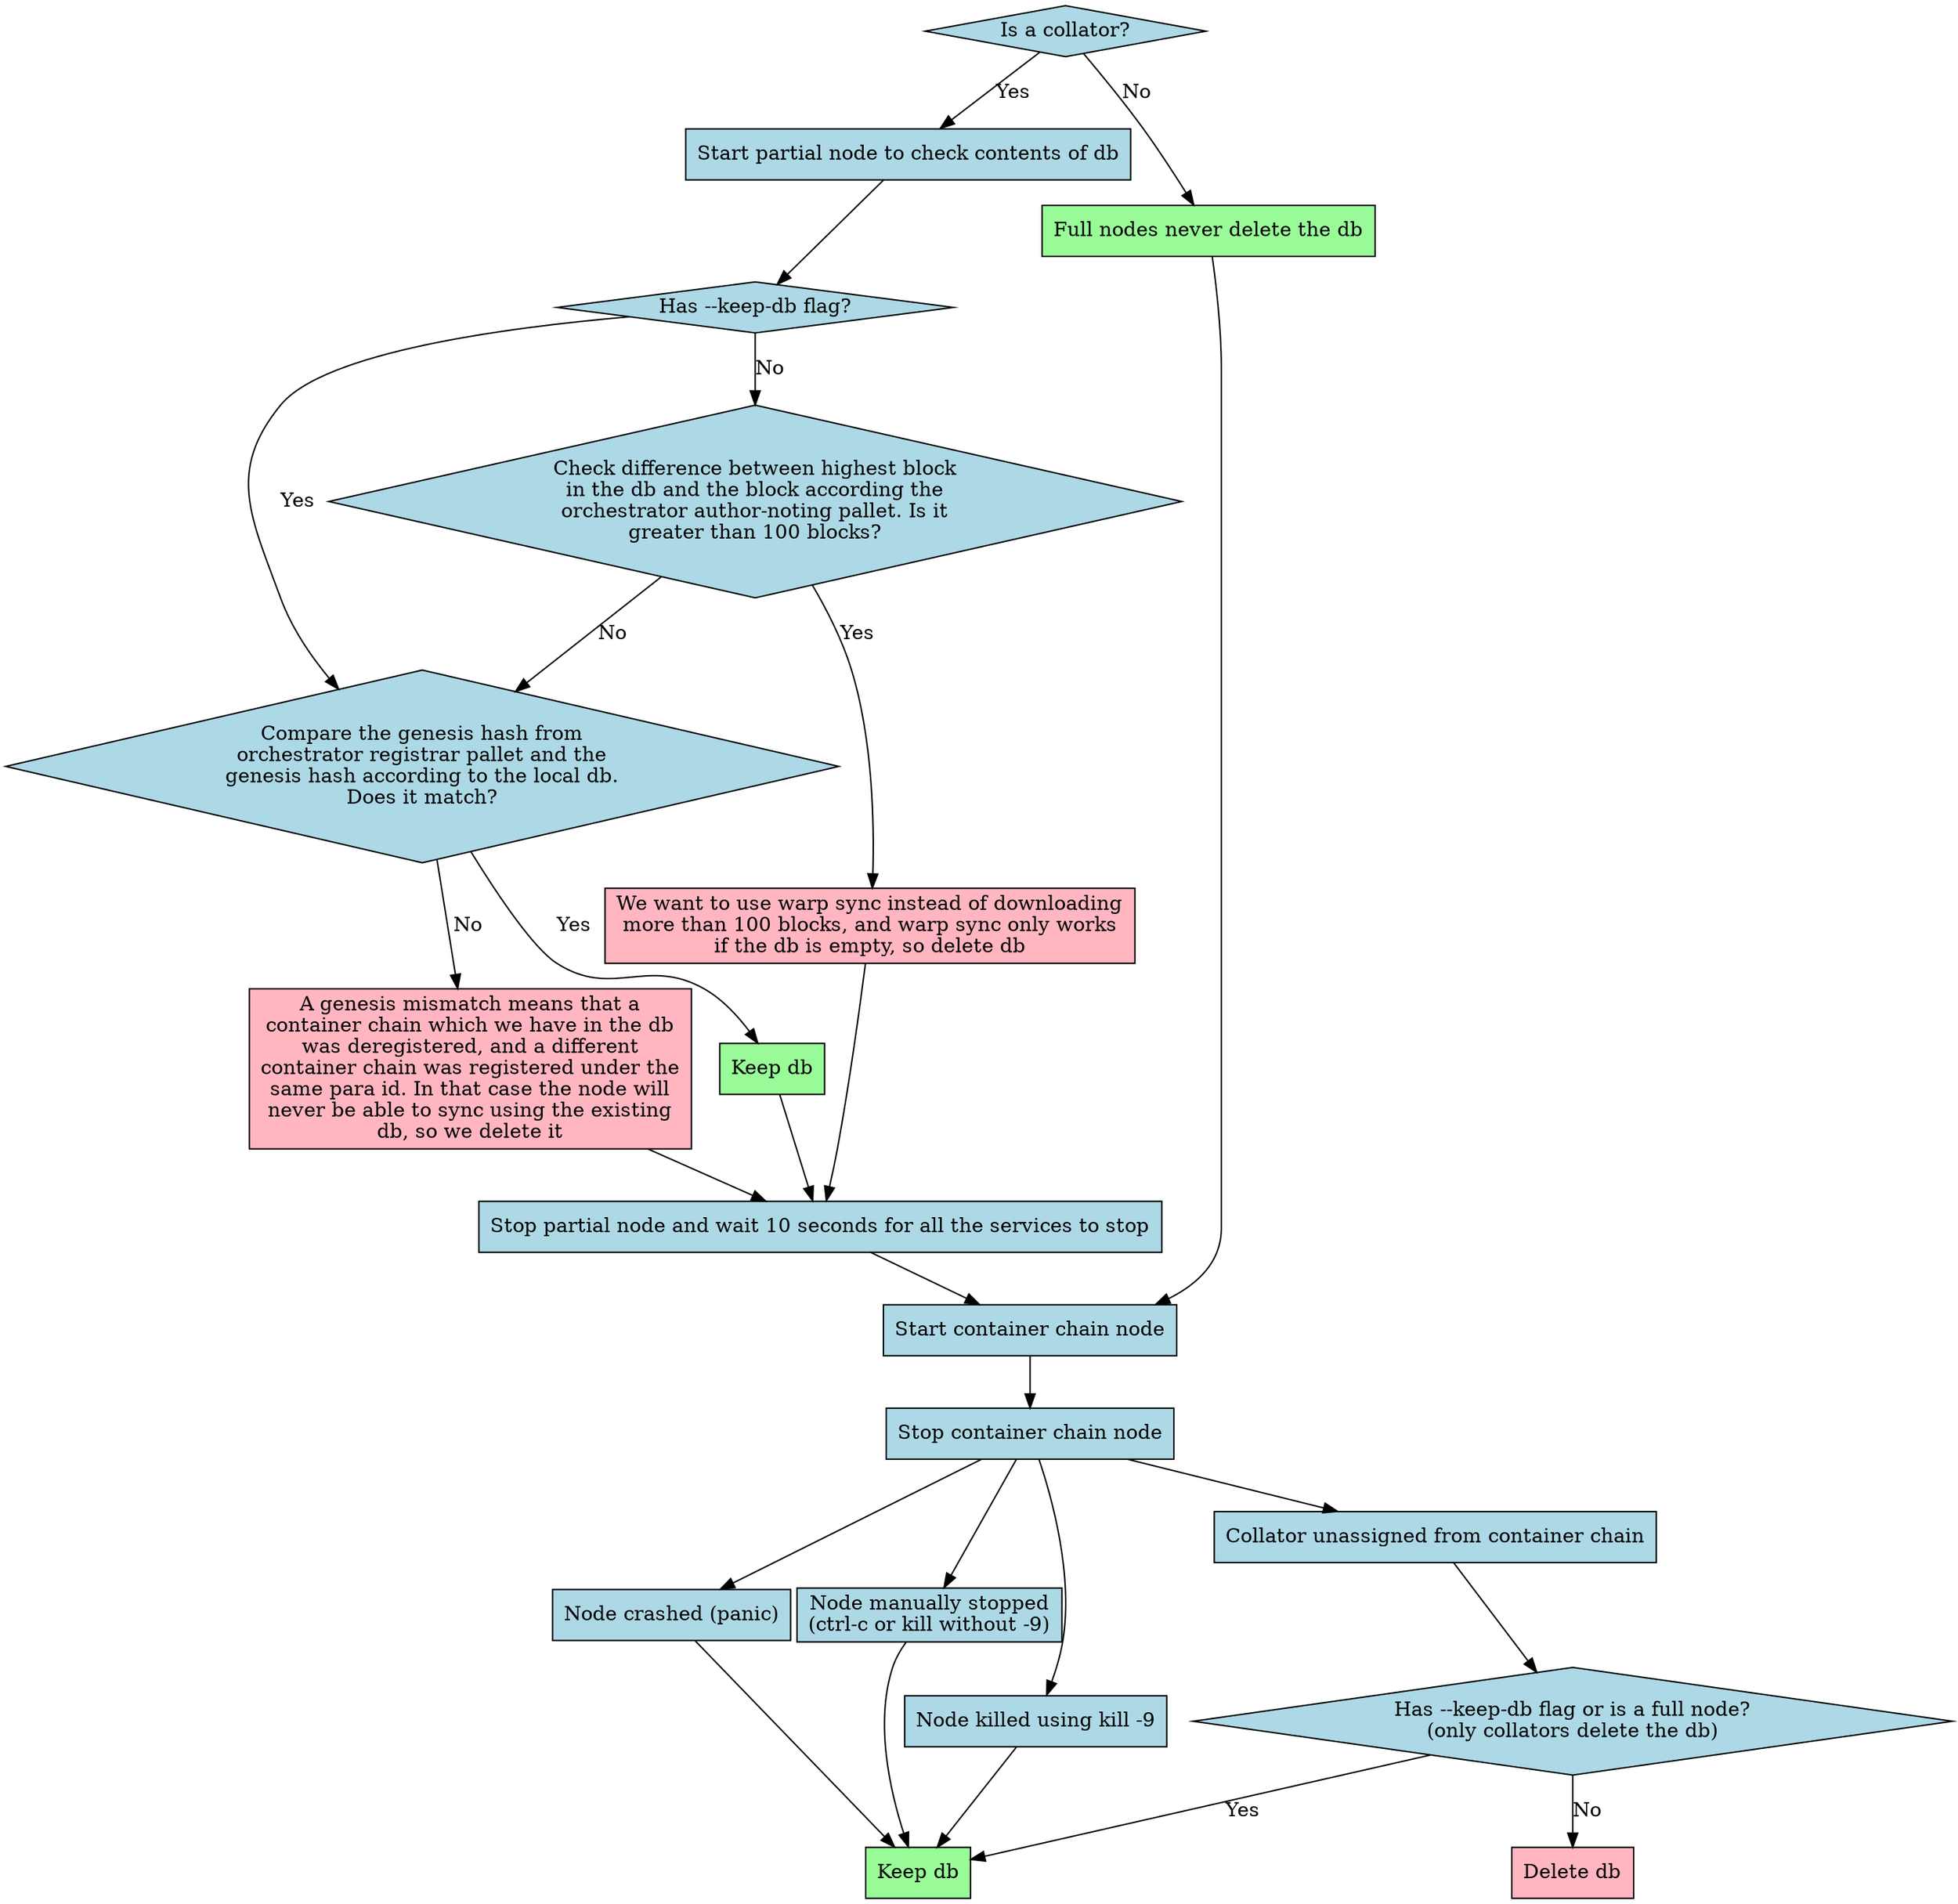 digraph G {
    dpi=300;
    rankdir=TB;

    node [style=filled, fillcolor="#add8e6"];

    A [label="Is a collator?", shape=diamond];
    B1 [label="Start partial node to check contents of db", shape=box];
    B2 [label="Has --keep-db flag?", shape=diamond];
    C [label="Check difference between highest block\nin the db and the block according the\norchestrator author-noting pallet. Is it\ngreater than 100 blocks?", shape=diamond];
    D [label="Compare the genesis hash from\norchestrator registrar pallet and the\ngenesis hash according to the local db.\nDoes it match?", shape=diamond];
    E [label="Stop partial node and wait 10 seconds for all the services to stop", shape=box];
    F [label="Full nodes never delete the db", shape=box, fillcolor="#98FB98"];
    G [label="We want to use warp sync instead of downloading\nmore than 100 blocks, and warp sync only works\nif the db is empty, so delete db", shape=box, fillcolor="#FFB6C1"];
    H [label="A genesis mismatch means that a\ncontainer chain which we have in the db\nwas deregistered, and a different\ncontainer chain was registered under the\nsame para id. In that case the node will\nnever be able to sync using the existing\ndb, so we delete it", shape=box, fillcolor="#FFB6C1"];
    I [label="Keep db", shape=box, fillcolor="#98FB98"];
    J [label="Start container chain node", shape=box];
    J2 [label="Stop container chain node", shape=box];
    K [label="Node crashed (panic)", shape=box];
    L [label="Node manually stopped\n(ctrl-c or kill without -9)", shape=box];
    L2 [label="Node killed using kill -9", shape=box];
    M [label="Collator unassigned from container chain", shape=box];
    N [label="Has --keep-db flag or is a full node?\n(only collators delete the db)", shape=diamond];
    O [label="Keep db", shape=box, fillcolor="#98FB98"];
    P [label="Delete db", shape=box, fillcolor="#FFB6C1"];

    A -> B1 [label=Yes];
    A -> F [label=No];
    B1 -> B2;
    B2 -> D [label=Yes];
    B2 -> C [label=No];
    C -> G [label=Yes];
    C -> D [label=No];
    D -> H [label=No];
    D -> I [label=Yes];
    I -> E;
    G -> E;
    H -> E;
    E -> J;
    F -> J;
    J -> J2;
    J2 -> K;
    J2 -> L;
    J2 -> L2;
    J2 -> M;
    M -> N;
    N -> O [label=Yes];
    N -> P [label=No];
    K -> O;
    L -> O;
    L2 -> O;
}
